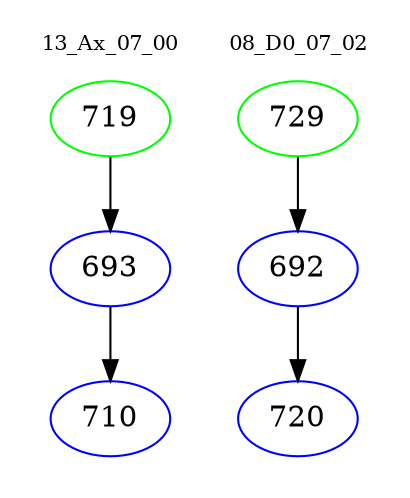 digraph{
subgraph cluster_0 {
color = white
label = "13_Ax_07_00";
fontsize=10;
T0_719 [label="719", color="green"]
T0_719 -> T0_693 [color="black"]
T0_693 [label="693", color="blue"]
T0_693 -> T0_710 [color="black"]
T0_710 [label="710", color="blue"]
}
subgraph cluster_1 {
color = white
label = "08_D0_07_02";
fontsize=10;
T1_729 [label="729", color="green"]
T1_729 -> T1_692 [color="black"]
T1_692 [label="692", color="blue"]
T1_692 -> T1_720 [color="black"]
T1_720 [label="720", color="blue"]
}
}
